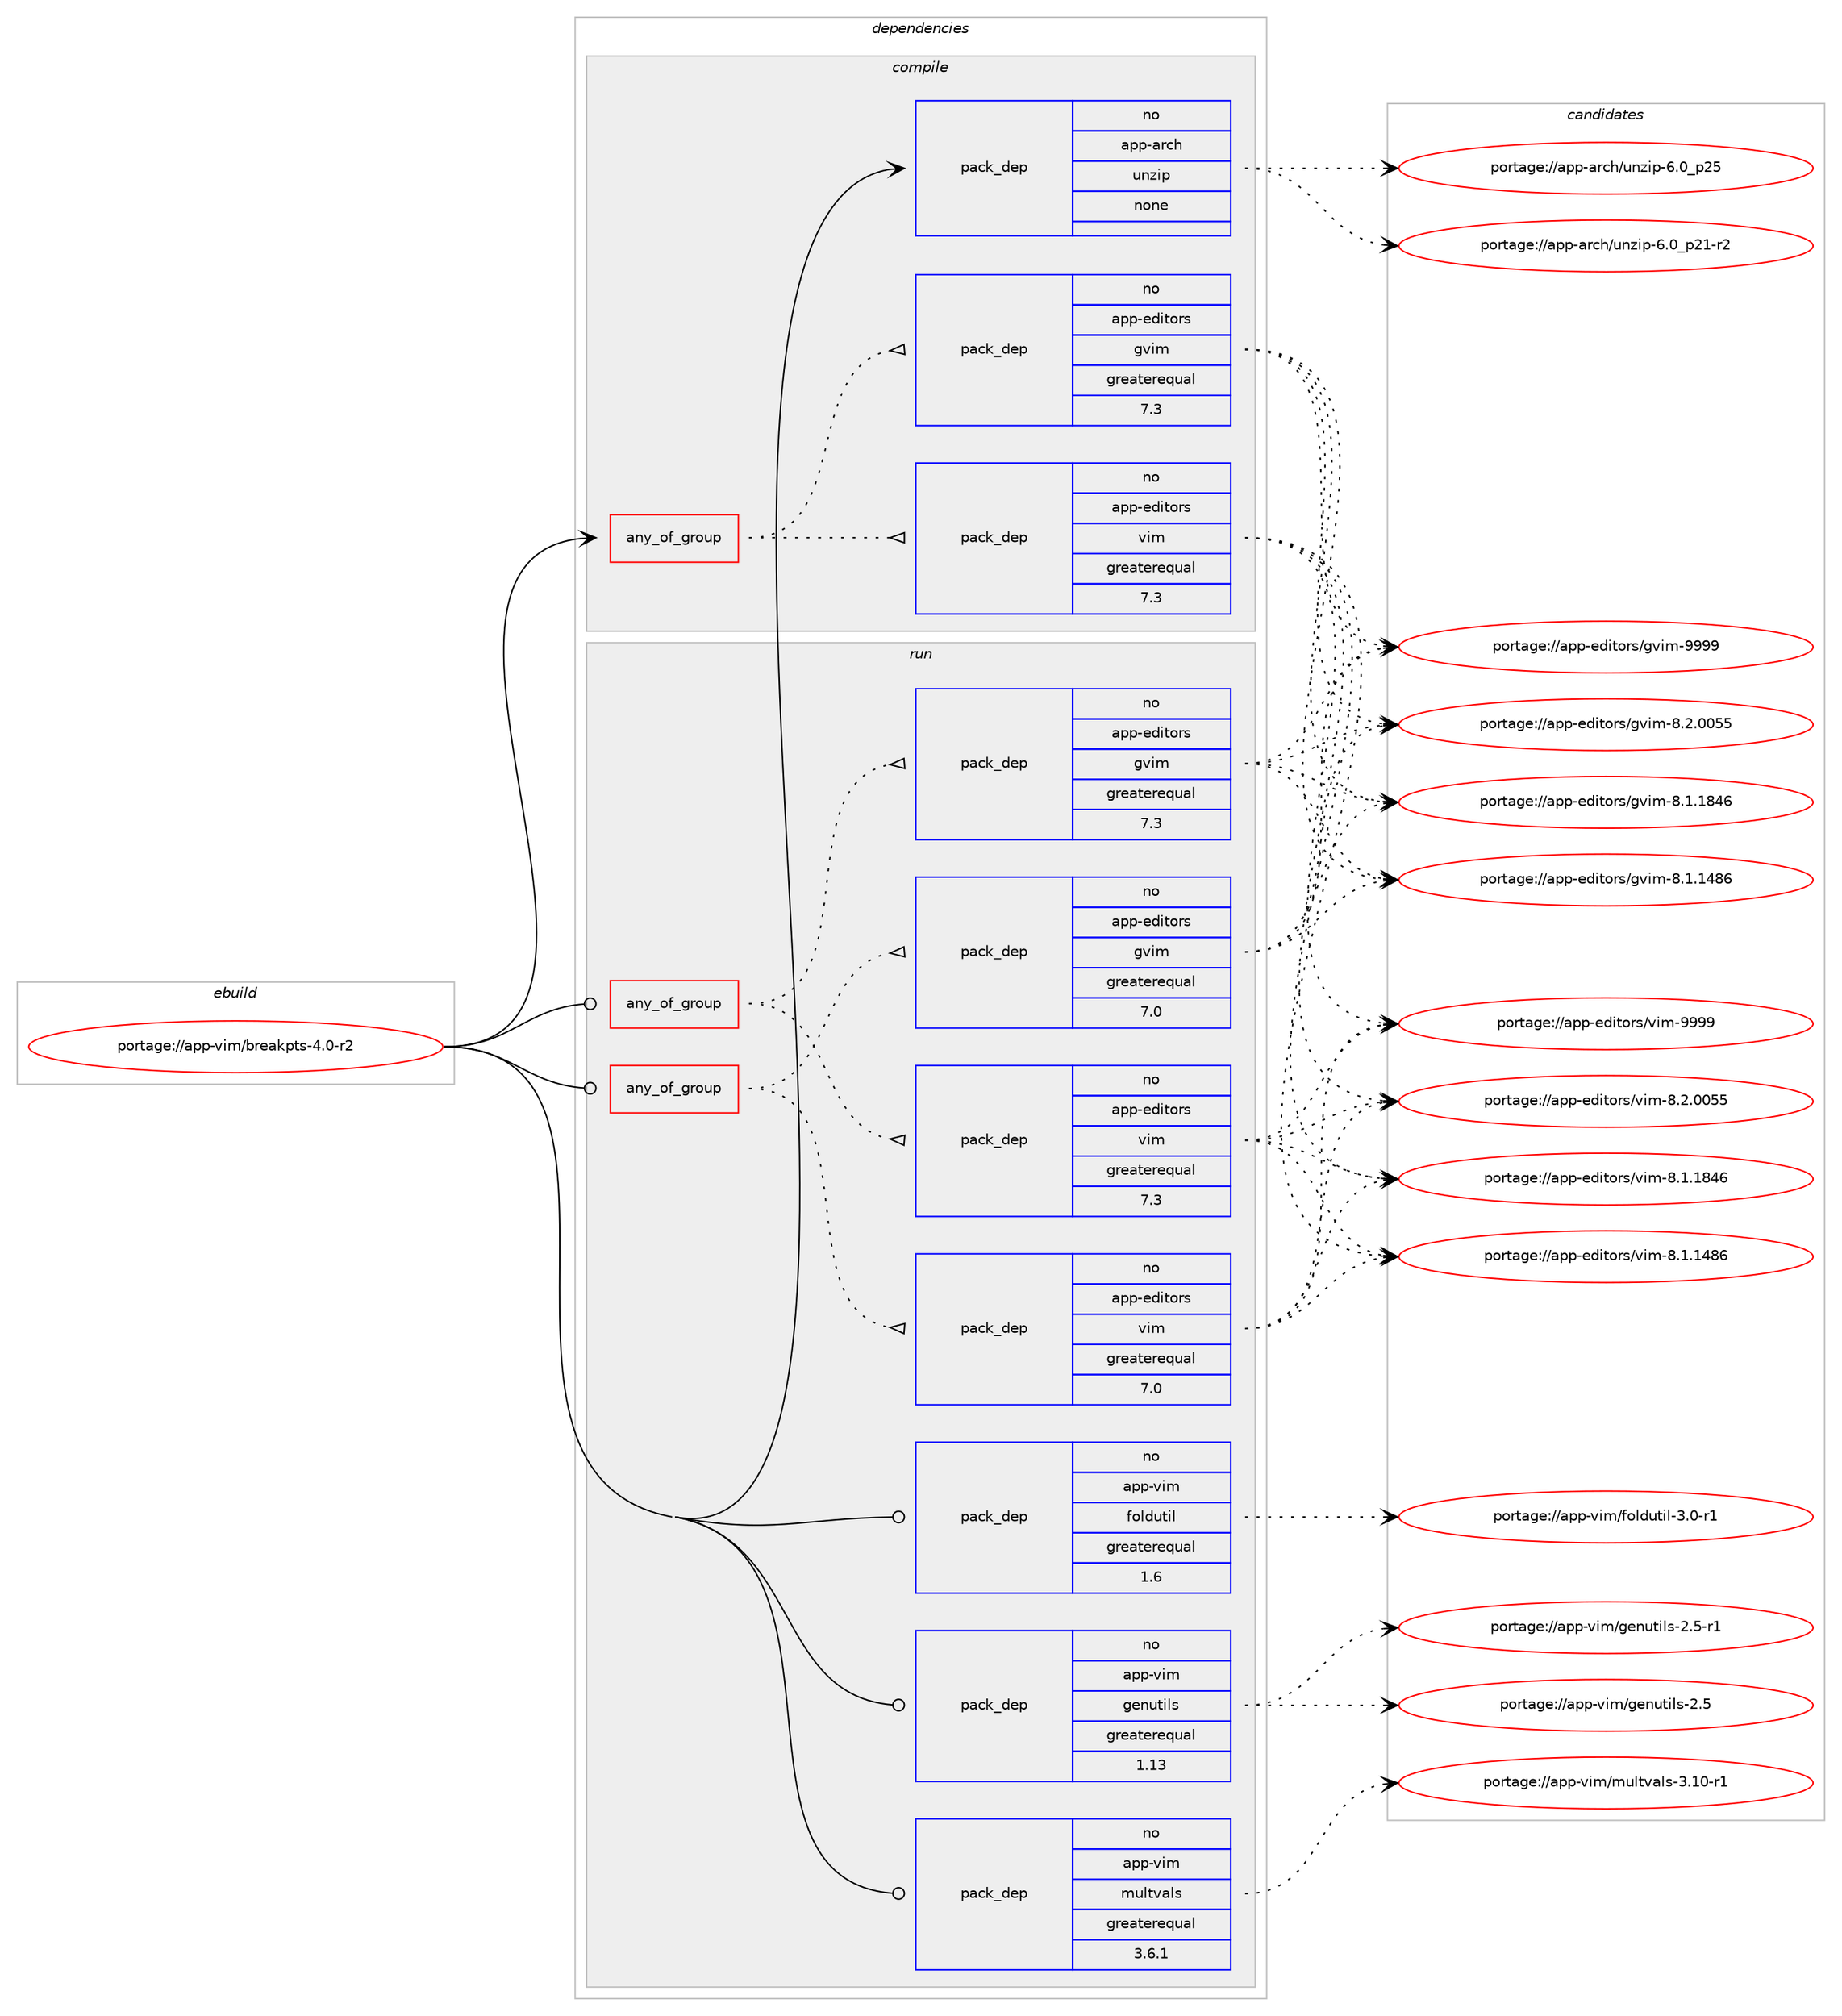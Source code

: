 digraph prolog {

# *************
# Graph options
# *************

newrank=true;
concentrate=true;
compound=true;
graph [rankdir=LR,fontname=Helvetica,fontsize=10,ranksep=1.5];#, ranksep=2.5, nodesep=0.2];
edge  [arrowhead=vee];
node  [fontname=Helvetica,fontsize=10];

# **********
# The ebuild
# **********

subgraph cluster_leftcol {
color=gray;
rank=same;
label=<<i>ebuild</i>>;
id [label="portage://app-vim/breakpts-4.0-r2", color=red, width=4, href="../app-vim/breakpts-4.0-r2.svg"];
}

# ****************
# The dependencies
# ****************

subgraph cluster_midcol {
color=gray;
label=<<i>dependencies</i>>;
subgraph cluster_compile {
fillcolor="#eeeeee";
style=filled;
label=<<i>compile</i>>;
subgraph any7565 {
dependency590445 [label=<<TABLE BORDER="0" CELLBORDER="1" CELLSPACING="0" CELLPADDING="4"><TR><TD CELLPADDING="10">any_of_group</TD></TR></TABLE>>, shape=none, color=red];subgraph pack443430 {
dependency590446 [label=<<TABLE BORDER="0" CELLBORDER="1" CELLSPACING="0" CELLPADDING="4" WIDTH="220"><TR><TD ROWSPAN="6" CELLPADDING="30">pack_dep</TD></TR><TR><TD WIDTH="110">no</TD></TR><TR><TD>app-editors</TD></TR><TR><TD>vim</TD></TR><TR><TD>greaterequal</TD></TR><TR><TD>7.3</TD></TR></TABLE>>, shape=none, color=blue];
}
dependency590445:e -> dependency590446:w [weight=20,style="dotted",arrowhead="oinv"];
subgraph pack443431 {
dependency590447 [label=<<TABLE BORDER="0" CELLBORDER="1" CELLSPACING="0" CELLPADDING="4" WIDTH="220"><TR><TD ROWSPAN="6" CELLPADDING="30">pack_dep</TD></TR><TR><TD WIDTH="110">no</TD></TR><TR><TD>app-editors</TD></TR><TR><TD>gvim</TD></TR><TR><TD>greaterequal</TD></TR><TR><TD>7.3</TD></TR></TABLE>>, shape=none, color=blue];
}
dependency590445:e -> dependency590447:w [weight=20,style="dotted",arrowhead="oinv"];
}
id:e -> dependency590445:w [weight=20,style="solid",arrowhead="vee"];
subgraph pack443432 {
dependency590448 [label=<<TABLE BORDER="0" CELLBORDER="1" CELLSPACING="0" CELLPADDING="4" WIDTH="220"><TR><TD ROWSPAN="6" CELLPADDING="30">pack_dep</TD></TR><TR><TD WIDTH="110">no</TD></TR><TR><TD>app-arch</TD></TR><TR><TD>unzip</TD></TR><TR><TD>none</TD></TR><TR><TD></TD></TR></TABLE>>, shape=none, color=blue];
}
id:e -> dependency590448:w [weight=20,style="solid",arrowhead="vee"];
}
subgraph cluster_compileandrun {
fillcolor="#eeeeee";
style=filled;
label=<<i>compile and run</i>>;
}
subgraph cluster_run {
fillcolor="#eeeeee";
style=filled;
label=<<i>run</i>>;
subgraph any7566 {
dependency590449 [label=<<TABLE BORDER="0" CELLBORDER="1" CELLSPACING="0" CELLPADDING="4"><TR><TD CELLPADDING="10">any_of_group</TD></TR></TABLE>>, shape=none, color=red];subgraph pack443433 {
dependency590450 [label=<<TABLE BORDER="0" CELLBORDER="1" CELLSPACING="0" CELLPADDING="4" WIDTH="220"><TR><TD ROWSPAN="6" CELLPADDING="30">pack_dep</TD></TR><TR><TD WIDTH="110">no</TD></TR><TR><TD>app-editors</TD></TR><TR><TD>vim</TD></TR><TR><TD>greaterequal</TD></TR><TR><TD>7.0</TD></TR></TABLE>>, shape=none, color=blue];
}
dependency590449:e -> dependency590450:w [weight=20,style="dotted",arrowhead="oinv"];
subgraph pack443434 {
dependency590451 [label=<<TABLE BORDER="0" CELLBORDER="1" CELLSPACING="0" CELLPADDING="4" WIDTH="220"><TR><TD ROWSPAN="6" CELLPADDING="30">pack_dep</TD></TR><TR><TD WIDTH="110">no</TD></TR><TR><TD>app-editors</TD></TR><TR><TD>gvim</TD></TR><TR><TD>greaterequal</TD></TR><TR><TD>7.0</TD></TR></TABLE>>, shape=none, color=blue];
}
dependency590449:e -> dependency590451:w [weight=20,style="dotted",arrowhead="oinv"];
}
id:e -> dependency590449:w [weight=20,style="solid",arrowhead="odot"];
subgraph any7567 {
dependency590452 [label=<<TABLE BORDER="0" CELLBORDER="1" CELLSPACING="0" CELLPADDING="4"><TR><TD CELLPADDING="10">any_of_group</TD></TR></TABLE>>, shape=none, color=red];subgraph pack443435 {
dependency590453 [label=<<TABLE BORDER="0" CELLBORDER="1" CELLSPACING="0" CELLPADDING="4" WIDTH="220"><TR><TD ROWSPAN="6" CELLPADDING="30">pack_dep</TD></TR><TR><TD WIDTH="110">no</TD></TR><TR><TD>app-editors</TD></TR><TR><TD>vim</TD></TR><TR><TD>greaterequal</TD></TR><TR><TD>7.3</TD></TR></TABLE>>, shape=none, color=blue];
}
dependency590452:e -> dependency590453:w [weight=20,style="dotted",arrowhead="oinv"];
subgraph pack443436 {
dependency590454 [label=<<TABLE BORDER="0" CELLBORDER="1" CELLSPACING="0" CELLPADDING="4" WIDTH="220"><TR><TD ROWSPAN="6" CELLPADDING="30">pack_dep</TD></TR><TR><TD WIDTH="110">no</TD></TR><TR><TD>app-editors</TD></TR><TR><TD>gvim</TD></TR><TR><TD>greaterequal</TD></TR><TR><TD>7.3</TD></TR></TABLE>>, shape=none, color=blue];
}
dependency590452:e -> dependency590454:w [weight=20,style="dotted",arrowhead="oinv"];
}
id:e -> dependency590452:w [weight=20,style="solid",arrowhead="odot"];
subgraph pack443437 {
dependency590455 [label=<<TABLE BORDER="0" CELLBORDER="1" CELLSPACING="0" CELLPADDING="4" WIDTH="220"><TR><TD ROWSPAN="6" CELLPADDING="30">pack_dep</TD></TR><TR><TD WIDTH="110">no</TD></TR><TR><TD>app-vim</TD></TR><TR><TD>foldutil</TD></TR><TR><TD>greaterequal</TD></TR><TR><TD>1.6</TD></TR></TABLE>>, shape=none, color=blue];
}
id:e -> dependency590455:w [weight=20,style="solid",arrowhead="odot"];
subgraph pack443438 {
dependency590456 [label=<<TABLE BORDER="0" CELLBORDER="1" CELLSPACING="0" CELLPADDING="4" WIDTH="220"><TR><TD ROWSPAN="6" CELLPADDING="30">pack_dep</TD></TR><TR><TD WIDTH="110">no</TD></TR><TR><TD>app-vim</TD></TR><TR><TD>genutils</TD></TR><TR><TD>greaterequal</TD></TR><TR><TD>1.13</TD></TR></TABLE>>, shape=none, color=blue];
}
id:e -> dependency590456:w [weight=20,style="solid",arrowhead="odot"];
subgraph pack443439 {
dependency590457 [label=<<TABLE BORDER="0" CELLBORDER="1" CELLSPACING="0" CELLPADDING="4" WIDTH="220"><TR><TD ROWSPAN="6" CELLPADDING="30">pack_dep</TD></TR><TR><TD WIDTH="110">no</TD></TR><TR><TD>app-vim</TD></TR><TR><TD>multvals</TD></TR><TR><TD>greaterequal</TD></TR><TR><TD>3.6.1</TD></TR></TABLE>>, shape=none, color=blue];
}
id:e -> dependency590457:w [weight=20,style="solid",arrowhead="odot"];
}
}

# **************
# The candidates
# **************

subgraph cluster_choices {
rank=same;
color=gray;
label=<<i>candidates</i>>;

subgraph choice443430 {
color=black;
nodesep=1;
choice9711211245101100105116111114115471181051094557575757 [label="portage://app-editors/vim-9999", color=red, width=4,href="../app-editors/vim-9999.svg"];
choice971121124510110010511611111411547118105109455646504648485353 [label="portage://app-editors/vim-8.2.0055", color=red, width=4,href="../app-editors/vim-8.2.0055.svg"];
choice971121124510110010511611111411547118105109455646494649565254 [label="portage://app-editors/vim-8.1.1846", color=red, width=4,href="../app-editors/vim-8.1.1846.svg"];
choice971121124510110010511611111411547118105109455646494649525654 [label="portage://app-editors/vim-8.1.1486", color=red, width=4,href="../app-editors/vim-8.1.1486.svg"];
dependency590446:e -> choice9711211245101100105116111114115471181051094557575757:w [style=dotted,weight="100"];
dependency590446:e -> choice971121124510110010511611111411547118105109455646504648485353:w [style=dotted,weight="100"];
dependency590446:e -> choice971121124510110010511611111411547118105109455646494649565254:w [style=dotted,weight="100"];
dependency590446:e -> choice971121124510110010511611111411547118105109455646494649525654:w [style=dotted,weight="100"];
}
subgraph choice443431 {
color=black;
nodesep=1;
choice9711211245101100105116111114115471031181051094557575757 [label="portage://app-editors/gvim-9999", color=red, width=4,href="../app-editors/gvim-9999.svg"];
choice971121124510110010511611111411547103118105109455646504648485353 [label="portage://app-editors/gvim-8.2.0055", color=red, width=4,href="../app-editors/gvim-8.2.0055.svg"];
choice971121124510110010511611111411547103118105109455646494649565254 [label="portage://app-editors/gvim-8.1.1846", color=red, width=4,href="../app-editors/gvim-8.1.1846.svg"];
choice971121124510110010511611111411547103118105109455646494649525654 [label="portage://app-editors/gvim-8.1.1486", color=red, width=4,href="../app-editors/gvim-8.1.1486.svg"];
dependency590447:e -> choice9711211245101100105116111114115471031181051094557575757:w [style=dotted,weight="100"];
dependency590447:e -> choice971121124510110010511611111411547103118105109455646504648485353:w [style=dotted,weight="100"];
dependency590447:e -> choice971121124510110010511611111411547103118105109455646494649565254:w [style=dotted,weight="100"];
dependency590447:e -> choice971121124510110010511611111411547103118105109455646494649525654:w [style=dotted,weight="100"];
}
subgraph choice443432 {
color=black;
nodesep=1;
choice971121124597114991044711711012210511245544648951125053 [label="portage://app-arch/unzip-6.0_p25", color=red, width=4,href="../app-arch/unzip-6.0_p25.svg"];
choice9711211245971149910447117110122105112455446489511250494511450 [label="portage://app-arch/unzip-6.0_p21-r2", color=red, width=4,href="../app-arch/unzip-6.0_p21-r2.svg"];
dependency590448:e -> choice971121124597114991044711711012210511245544648951125053:w [style=dotted,weight="100"];
dependency590448:e -> choice9711211245971149910447117110122105112455446489511250494511450:w [style=dotted,weight="100"];
}
subgraph choice443433 {
color=black;
nodesep=1;
choice9711211245101100105116111114115471181051094557575757 [label="portage://app-editors/vim-9999", color=red, width=4,href="../app-editors/vim-9999.svg"];
choice971121124510110010511611111411547118105109455646504648485353 [label="portage://app-editors/vim-8.2.0055", color=red, width=4,href="../app-editors/vim-8.2.0055.svg"];
choice971121124510110010511611111411547118105109455646494649565254 [label="portage://app-editors/vim-8.1.1846", color=red, width=4,href="../app-editors/vim-8.1.1846.svg"];
choice971121124510110010511611111411547118105109455646494649525654 [label="portage://app-editors/vim-8.1.1486", color=red, width=4,href="../app-editors/vim-8.1.1486.svg"];
dependency590450:e -> choice9711211245101100105116111114115471181051094557575757:w [style=dotted,weight="100"];
dependency590450:e -> choice971121124510110010511611111411547118105109455646504648485353:w [style=dotted,weight="100"];
dependency590450:e -> choice971121124510110010511611111411547118105109455646494649565254:w [style=dotted,weight="100"];
dependency590450:e -> choice971121124510110010511611111411547118105109455646494649525654:w [style=dotted,weight="100"];
}
subgraph choice443434 {
color=black;
nodesep=1;
choice9711211245101100105116111114115471031181051094557575757 [label="portage://app-editors/gvim-9999", color=red, width=4,href="../app-editors/gvim-9999.svg"];
choice971121124510110010511611111411547103118105109455646504648485353 [label="portage://app-editors/gvim-8.2.0055", color=red, width=4,href="../app-editors/gvim-8.2.0055.svg"];
choice971121124510110010511611111411547103118105109455646494649565254 [label="portage://app-editors/gvim-8.1.1846", color=red, width=4,href="../app-editors/gvim-8.1.1846.svg"];
choice971121124510110010511611111411547103118105109455646494649525654 [label="portage://app-editors/gvim-8.1.1486", color=red, width=4,href="../app-editors/gvim-8.1.1486.svg"];
dependency590451:e -> choice9711211245101100105116111114115471031181051094557575757:w [style=dotted,weight="100"];
dependency590451:e -> choice971121124510110010511611111411547103118105109455646504648485353:w [style=dotted,weight="100"];
dependency590451:e -> choice971121124510110010511611111411547103118105109455646494649565254:w [style=dotted,weight="100"];
dependency590451:e -> choice971121124510110010511611111411547103118105109455646494649525654:w [style=dotted,weight="100"];
}
subgraph choice443435 {
color=black;
nodesep=1;
choice9711211245101100105116111114115471181051094557575757 [label="portage://app-editors/vim-9999", color=red, width=4,href="../app-editors/vim-9999.svg"];
choice971121124510110010511611111411547118105109455646504648485353 [label="portage://app-editors/vim-8.2.0055", color=red, width=4,href="../app-editors/vim-8.2.0055.svg"];
choice971121124510110010511611111411547118105109455646494649565254 [label="portage://app-editors/vim-8.1.1846", color=red, width=4,href="../app-editors/vim-8.1.1846.svg"];
choice971121124510110010511611111411547118105109455646494649525654 [label="portage://app-editors/vim-8.1.1486", color=red, width=4,href="../app-editors/vim-8.1.1486.svg"];
dependency590453:e -> choice9711211245101100105116111114115471181051094557575757:w [style=dotted,weight="100"];
dependency590453:e -> choice971121124510110010511611111411547118105109455646504648485353:w [style=dotted,weight="100"];
dependency590453:e -> choice971121124510110010511611111411547118105109455646494649565254:w [style=dotted,weight="100"];
dependency590453:e -> choice971121124510110010511611111411547118105109455646494649525654:w [style=dotted,weight="100"];
}
subgraph choice443436 {
color=black;
nodesep=1;
choice9711211245101100105116111114115471031181051094557575757 [label="portage://app-editors/gvim-9999", color=red, width=4,href="../app-editors/gvim-9999.svg"];
choice971121124510110010511611111411547103118105109455646504648485353 [label="portage://app-editors/gvim-8.2.0055", color=red, width=4,href="../app-editors/gvim-8.2.0055.svg"];
choice971121124510110010511611111411547103118105109455646494649565254 [label="portage://app-editors/gvim-8.1.1846", color=red, width=4,href="../app-editors/gvim-8.1.1846.svg"];
choice971121124510110010511611111411547103118105109455646494649525654 [label="portage://app-editors/gvim-8.1.1486", color=red, width=4,href="../app-editors/gvim-8.1.1486.svg"];
dependency590454:e -> choice9711211245101100105116111114115471031181051094557575757:w [style=dotted,weight="100"];
dependency590454:e -> choice971121124510110010511611111411547103118105109455646504648485353:w [style=dotted,weight="100"];
dependency590454:e -> choice971121124510110010511611111411547103118105109455646494649565254:w [style=dotted,weight="100"];
dependency590454:e -> choice971121124510110010511611111411547103118105109455646494649525654:w [style=dotted,weight="100"];
}
subgraph choice443437 {
color=black;
nodesep=1;
choice971121124511810510947102111108100117116105108455146484511449 [label="portage://app-vim/foldutil-3.0-r1", color=red, width=4,href="../app-vim/foldutil-3.0-r1.svg"];
dependency590455:e -> choice971121124511810510947102111108100117116105108455146484511449:w [style=dotted,weight="100"];
}
subgraph choice443438 {
color=black;
nodesep=1;
choice971121124511810510947103101110117116105108115455046534511449 [label="portage://app-vim/genutils-2.5-r1", color=red, width=4,href="../app-vim/genutils-2.5-r1.svg"];
choice97112112451181051094710310111011711610510811545504653 [label="portage://app-vim/genutils-2.5", color=red, width=4,href="../app-vim/genutils-2.5.svg"];
dependency590456:e -> choice971121124511810510947103101110117116105108115455046534511449:w [style=dotted,weight="100"];
dependency590456:e -> choice97112112451181051094710310111011711610510811545504653:w [style=dotted,weight="100"];
}
subgraph choice443439 {
color=black;
nodesep=1;
choice9711211245118105109471091171081161189710811545514649484511449 [label="portage://app-vim/multvals-3.10-r1", color=red, width=4,href="../app-vim/multvals-3.10-r1.svg"];
dependency590457:e -> choice9711211245118105109471091171081161189710811545514649484511449:w [style=dotted,weight="100"];
}
}

}
